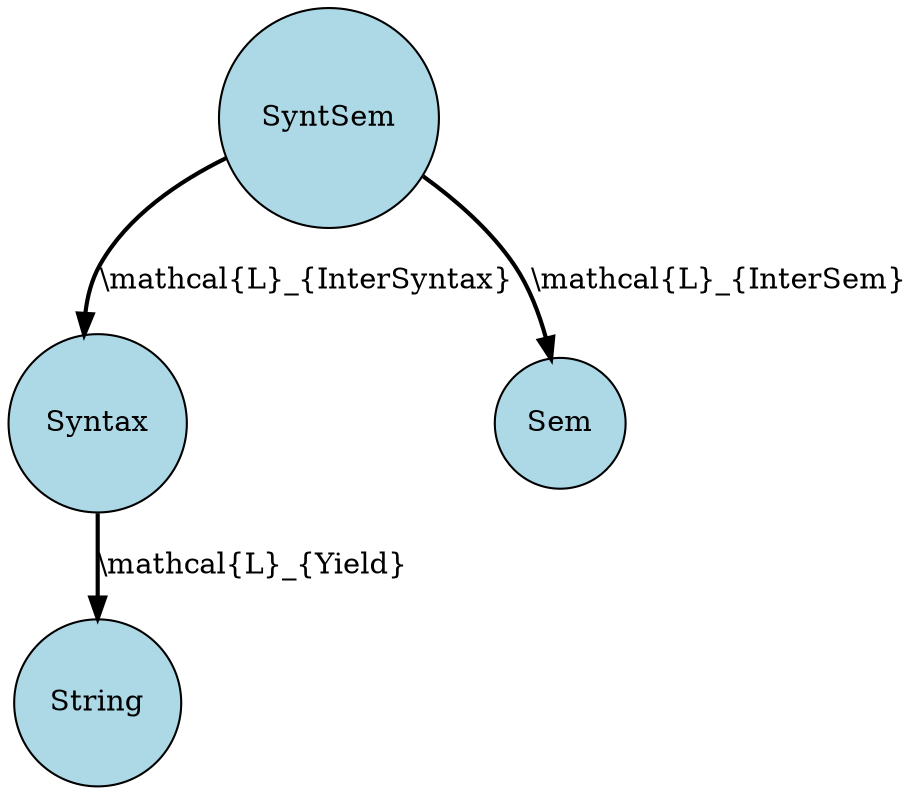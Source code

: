 strict digraph "parallel-over-serial" {
  node [shape="circle",style="filled",fillcolor="lightblue"]
  edge [style="bold"]
  "SyntSem" -> "Syntax" [label="\\mathcal{L}_{InterSyntax}"]
  "Syntax" -> "String" [label="\\mathcal{L}_{Yield}"]
  "SyntSem" -> "Sem" [label="\\mathcal{L}_{InterSem}"]
}
